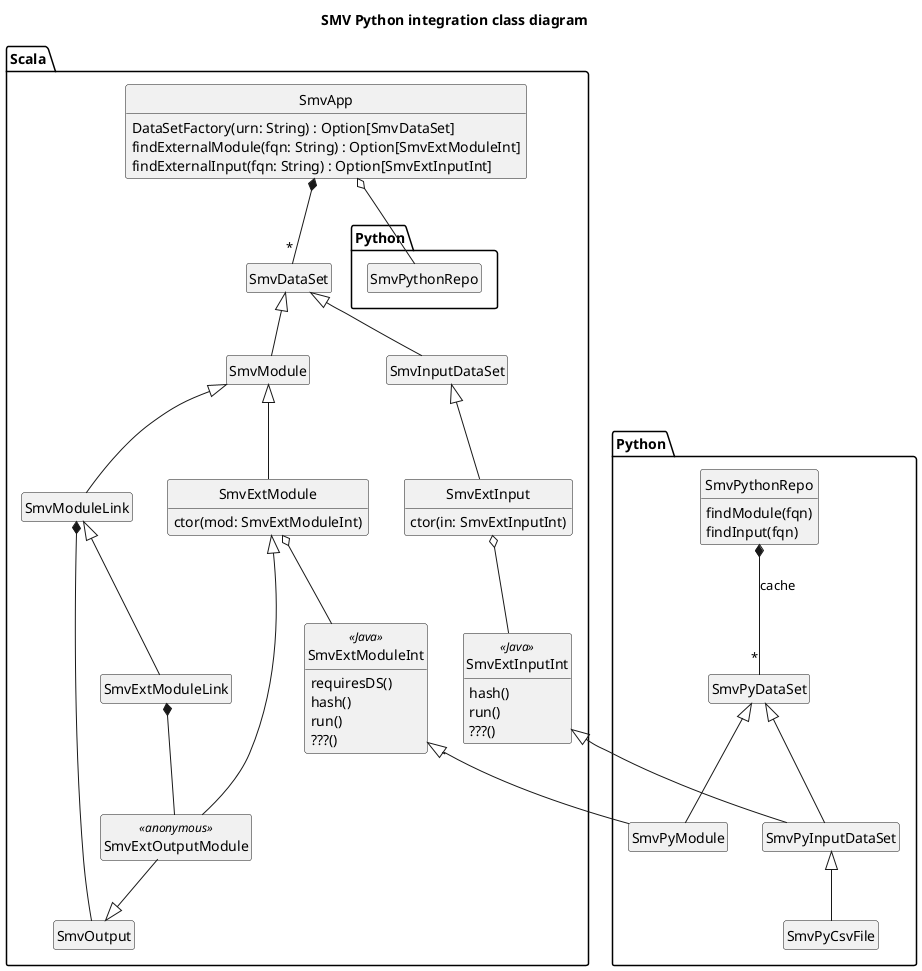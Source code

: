 @startuml

title SMV Python integration class diagram

hide empty methods
hide empty fields
hide circle

package Scala {
  class SmvApp {
    DataSetFactory(urn: String) : Option[SmvDataSet]
    findExternalModule(fqn: String) : Option[SmvExtModuleInt]
    findExternalInput(fqn: String) : Option[SmvExtInputInt]
  }
  class SmvOutput
  class SmvDataSet
  class SmvInputDataSet extends SmvDataSet
  class Scala.SmvExtModuleInt <<Java>> {
    requiresDS()
    hash()
    run()
    ???()
  }
  class Scala.SmvExtInputInt <<Java>> {
    hash()
    run()
    ???()
  }

  SmvApp o-- Python.SmvPythonRepo
  SmvApp *-- "*" SmvDataSet

  class SmvModuleLink extends SmvModule
  SmvModuleLink *-- SmvOutput

  class SmvModule extends SmvDataSet

  class SmvExtModule extends SmvModule {
    ctor(mod: SmvExtModuleInt)
  }
  SmvExtModule o-- Scala.SmvExtModuleInt

  class SmvExtOutputModule <<anonymous>> extends SmvExtModule
  SmvExtOutputModule --|> SmvOutput

  class SmvExtInput extends SmvInputDataSet {
    ctor(in: SmvExtInputInt)
  }
  SmvExtInput o-- Scala.SmvExtInputInt

  class SmvExtModuleLink extends SmvModuleLink
  SmvExtModuleLink *-- SmvExtOutputModule
}

package Python {
  class SmvPythonRepo {
    findModule(fqn)
    findInput(fqn)
  }
  class SmvPyDataSet

  class SmvPyModule extends Scala.SmvExtModuleInt
  SmvPyModule -U-|> SmvPyDataSet

  class SmvPyInputDataSet extends Scala.SmvExtInputInt
  SmvPyInputDataSet -U-|> SmvPyDataSet

  SmvPythonRepo *-- "*" SmvPyDataSet : "cache"

  SmvPyCsvFile -U-|> SmvPyInputDataSet
}

@enduml
